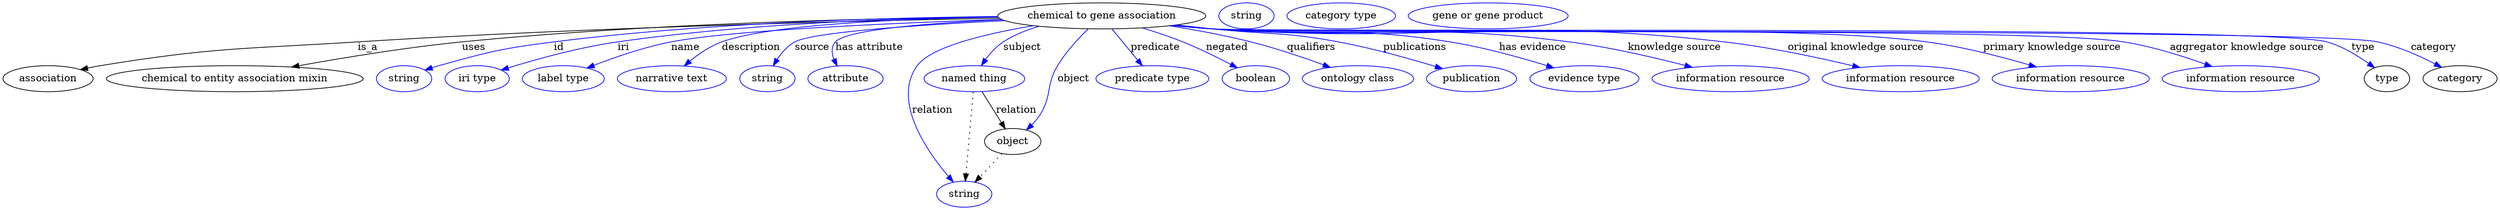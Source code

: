digraph {
	graph [bb="0,0,2802,283"];
	node [label="\N"];
	"chemical to gene association"	[height=0.5,
		label="chemical to gene association",
		pos="1245,265",
		width=3.1233];
	association	[height=0.5,
		pos="50.046,178",
		width=1.3902];
	"chemical to gene association" -> association	[label=is_a,
		lp="409.05,221.5",
		pos="e,86.32,190.48 1133.9,261.97 971.88,258.43 661.43,249.45 398.05,229 269.15,218.99 235.82,221.32 109.05,196 104.87,195.17 100.56,\
194.18 96.264,193.11"];
	"chemical to entity association mixin"	[height=0.5,
		pos="258.05,178",
		width=3.8816];
	"chemical to gene association" -> "chemical to entity association mixin"	[label=uses,
		lp="528.05,221.5",
		pos="e,322.05,194.06 1132.9,263.6 989.35,261.94 733.37,255.14 516.05,229 453.51,221.48 383.4,207.53 332.06,196.27"];
	id	[color=blue,
		height=0.5,
		label=string,
		pos="446.05,178",
		width=0.84854];
	"chemical to gene association" -> id	[color=blue,
		label=id,
		lp="625.55,221.5",
		pos="e,469.49,189.71 1132.6,263.96 1007,262.47 797.92,255.65 620.05,229 559.39,219.91 544.23,215.39 486.05,196 483.67,195.21 481.23,194.33 \
478.79,193.41",
		style=solid];
	iri	[color=blue,
		height=0.5,
		label="iri type",
		pos="531.05,178",
		width=1.011];
	"chemical to gene association" -> iri	[color=blue,
		label=iri,
		lp="700.55,221.5",
		pos="e,558.78,189.91 1132.6,263.79 1020.7,261.96 844.39,254.68 694.05,229 649.89,221.46 600.97,205.36 568.36,193.46",
		style=solid];
	name	[color=blue,
		height=0.5,
		label="label type",
		pos="631.05,178",
		width=1.2638];
	"chemical to gene association" -> name	[color=blue,
		label=name,
		lp="771.55,221.5",
		pos="e,658.06,192.65 1136.7,260.14 1015.1,255.12 825.83,245.04 756.05,229 725.08,221.88 691.75,208.22 667.3,196.98",
		style=solid];
	description	[color=blue,
		height=0.5,
		label="narrative text",
		pos="752.05,178",
		width=1.6068];
	"chemical to gene association" -> description	[color=blue,
		label=description,
		lp="845.55,221.5",
		pos="e,767.43,195.58 1133.8,262.24 1026,259.24 871,251.09 815.05,229 800.2,223.14 786.06,212.55 774.95,202.62",
		style=solid];
	source	[color=blue,
		height=0.5,
		label=string,
		pos="858.05,178",
		width=0.84854];
	"chemical to gene association" -> source	[color=blue,
		label=source,
		lp="914.05,221.5",
		pos="e,865.9,195.41 1133.4,262.37 1047,259.36 935.56,251.13 896.05,229 885.81,223.27 877.46,213.52 871.23,204.15",
		style=solid];
	"has attribute"	[color=blue,
		height=0.5,
		label=attribute,
		pos="947.05,178",
		width=1.1193];
	"chemical to gene association" -> "has attribute"	[color=blue,
		label="has attribute",
		lp="974.55,221.5",
		pos="e,939.11,195.81 1139.5,258.67 1057.1,253.39 954.35,243.92 941.05,229 935.42,222.69 934.9,214.01 936.43,205.66",
		style=solid];
	subject	[color=blue,
		height=0.5,
		label="named thing",
		pos="1098,178",
		width=1.5346];
	"chemical to gene association" -> subject	[color=blue,
		label=subject,
		lp="1155.5,221.5",
		pos="e,1107.3,196.01 1180,250.24 1164.7,245.13 1149.1,238.24 1136,229 1127,222.58 1119.1,213.33 1112.9,204.54",
		style=solid];
	predicate	[color=blue,
		height=0.5,
		label="predicate type",
		pos="1301,178",
		width=1.679];
	"chemical to gene association" -> predicate	[color=blue,
		label=predicate,
		lp="1302,221.5",
		pos="e,1289.9,195.89 1256.4,246.8 1264.4,234.62 1275.3,218.09 1284.3,204.4",
		style=solid];
	relation	[color=blue,
		height=0.5,
		label=string,
		pos="1085,18",
		width=0.84854];
	"chemical to gene association" -> relation	[color=blue,
		label=relation,
		lp="1046,134.5",
		pos="e,1072.5,34.576 1142.9,257.47 1101.7,249.09 1058.3,231.62 1034,196 1001.3,148.01 1040.7,79.031 1066.3,42.995",
		style=solid];
	negated	[color=blue,
		height=0.5,
		label=boolean,
		pos="1418,178",
		width=1.0652];
	"chemical to gene association" -> negated	[color=blue,
		label=negated,
		lp="1379.5,221.5",
		pos="e,1396,192.8 1287.1,248.2 1301.2,242.54 1317,235.86 1331,229 1350.2,219.65 1370.9,207.82 1387.3,198.01",
		style=solid];
	qualifiers	[color=blue,
		height=0.5,
		label="ontology class",
		pos="1536,178",
		width=1.7151];
	"chemical to gene association" -> qualifiers	[color=blue,
		label=qualifiers,
		lp="1474.5,221.5",
		pos="e,1502.9,193.24 1315.7,250.91 1343.8,245.1 1376.2,237.62 1405,229 1435.1,220.02 1468.2,207.39 1493.5,197.07",
		style=solid];
	publications	[color=blue,
		height=0.5,
		label=publication,
		pos="1666,178",
		width=1.3902];
	"chemical to gene association" -> publications	[color=blue,
		label=publications,
		lp="1592.5,221.5",
		pos="e,1632,191.34 1326.1,252.5 1339.4,250.64 1353.1,248.75 1366,247 1427.3,238.7 1443.6,242.17 1504,229 1544.8,220.11 1590.2,205.73 \
1622.5,194.66",
		style=solid];
	"has evidence"	[color=blue,
		height=0.5,
		label="evidence type",
		pos="1794,178",
		width=1.661];
	"chemical to gene association" -> "has evidence"	[color=blue,
		label="has evidence",
		lp="1725,221.5",
		pos="e,1758.2,192.54 1323.7,252.12 1337.8,250.23 1352.3,248.43 1366,247 1483,234.81 1514.4,250.29 1630,229 1670.9,221.48 1716,207.3 1748.5,\
195.96",
		style=solid];
	"knowledge source"	[color=blue,
		height=0.5,
		label="information resource",
		pos="1957,178",
		width=2.3651];
	"chemical to gene association" -> "knowledge source"	[color=blue,
		label="knowledge source",
		lp="1883.5,221.5",
		pos="e,1912.4,193.41 1323,251.94 1337.3,250.05 1352.1,248.29 1366,247 1542.4,230.66 1588.9,255.35 1764,229 1811.5,221.86 1864.1,207.79 \
1902.4,196.39",
		style=solid];
	"original knowledge source"	[color=blue,
		height=0.5,
		label="information resource",
		pos="2145,178",
		width=2.3651];
	"chemical to gene association" -> "original knowledge source"	[color=blue,
		label="original knowledge source",
		lp="2085.5,221.5",
		pos="e,2098.5,193.09 1322.4,251.87 1336.8,249.96 1351.9,248.21 1366,247 1619,225.31 1685.4,262.85 1937,229 1989.2,221.99 2047.3,207.43 \
2088.8,195.82",
		style=solid];
	"primary knowledge source"	[color=blue,
		height=0.5,
		label="information resource",
		pos="2333,178",
		width=2.3651];
	"chemical to gene association" -> "primary knowledge source"	[color=blue,
		label="primary knowledge source",
		lp="2302,221.5",
		pos="e,2293,193.97 1322,251.81 1336.6,249.89 1351.8,248.16 1366,247 1542.4,232.67 1987.2,256.06 2162,229 2203.8,222.54 2249.6,208.75 \
2283.3,197.29",
		style=solid];
	"aggregator knowledge source"	[color=blue,
		height=0.5,
		label="information resource",
		pos="2521,178",
		width=2.3651];
	"chemical to gene association" -> "aggregator knowledge source"	[color=blue,
		label="aggregator knowledge source",
		lp="2515,221.5",
		pos="e,2486.9,194.53 1321.7,251.8 1336.4,249.86 1351.7,248.13 1366,247 1478.3,238.15 2268.3,248.95 2379,229 2413.1,222.87 2449.9,209.71 \
2477.5,198.43",
		style=solid];
	type	[height=0.5,
		pos="2675,178",
		width=0.75];
	"chemical to gene association" -> type	[color=blue,
		label=type,
		lp="2643,221.5",
		pos="e,2659.5,193.08 1321.7,251.76 1336.4,249.83 1351.7,248.11 1366,247 1434.3,241.72 2533.6,249.13 2599,229 2618.3,223.08 2637.2,210.65 \
2651.4,199.67",
		style=solid];
	category	[height=0.5,
		pos="2761,178",
		width=1.1374];
	"chemical to gene association" -> category	[color=blue,
		label=category,
		lp="2723.5,221.5",
		pos="e,2739,193.36 1321.7,251.75 1336.4,249.82 1351.7,248.11 1366,247 1509.3,235.98 2519.3,262.43 2659,229 2684.4,222.94 2710.7,209.82 \
2730.3,198.54",
		style=solid];
	object	[height=0.5,
		pos="1145,91",
		width=0.9027];
	"chemical to gene association" -> object	[color=blue,
		label=object,
		lp="1215,178",
		pos="e,1158.2,107.77 1231.7,247.1 1221.6,233.75 1207.8,214.37 1198,196 1182.6,166.93 1187,155.81 1171,127 1169,123.28 1166.6,119.5 1164.1,\
115.87",
		style=solid];
	subject -> relation	[pos="e,1086.5,36.188 1096.6,159.79 1094.4,132.48 1090,78.994 1087.3,46.38",
		style=dotted];
	subject -> object	[label=relation,
		lp="1146,134.5",
		pos="e,1135.9,108.47 1107.3,160.21 1114.1,148.02 1123.3,131.32 1131,117.49"];
	association_type	[color=blue,
		height=0.5,
		label=string,
		pos="1406,265",
		width=0.84854];
	association_category	[color=blue,
		height=0.5,
		label="category type",
		pos="1513,265",
		width=1.6249];
	object -> relation	[pos="e,1098.3,34.713 1131.7,74.243 1123.9,64.959 1113.8,53.033 1105,42.64",
		style=dotted];
	"chemical to gene association_object"	[color=blue,
		height=0.5,
		label="gene or gene product",
		pos="1675,265",
		width=2.3651];
}
